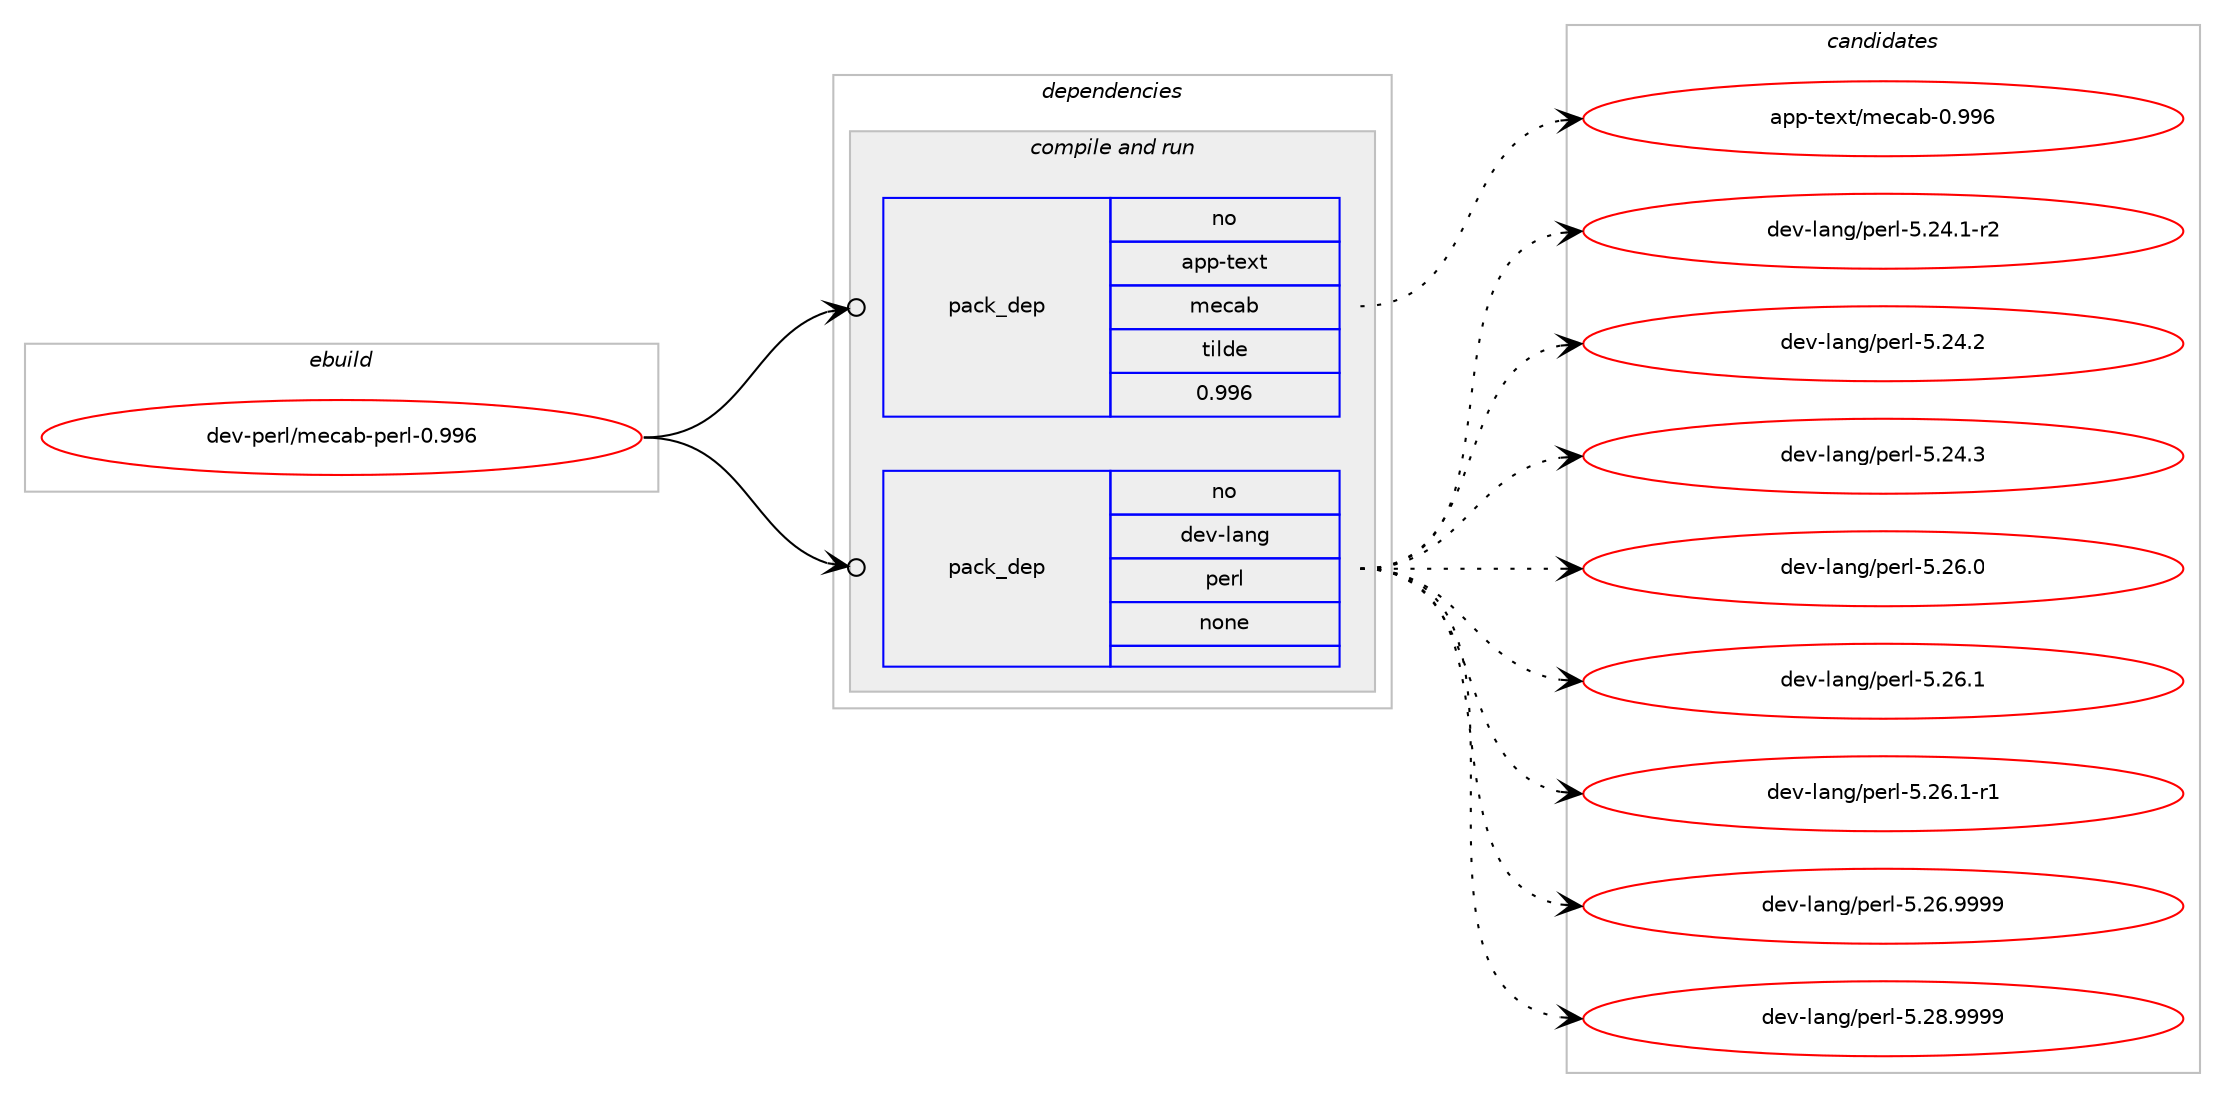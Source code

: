 digraph prolog {

# *************
# Graph options
# *************

newrank=true;
concentrate=true;
compound=true;
graph [rankdir=LR,fontname=Helvetica,fontsize=10,ranksep=1.5];#, ranksep=2.5, nodesep=0.2];
edge  [arrowhead=vee];
node  [fontname=Helvetica,fontsize=10];

# **********
# The ebuild
# **********

subgraph cluster_leftcol {
color=gray;
rank=same;
label=<<i>ebuild</i>>;
id [label="dev-perl/mecab-perl-0.996", color=red, width=4, href="../dev-perl/mecab-perl-0.996.svg"];
}

# ****************
# The dependencies
# ****************

subgraph cluster_midcol {
color=gray;
label=<<i>dependencies</i>>;
subgraph cluster_compile {
fillcolor="#eeeeee";
style=filled;
label=<<i>compile</i>>;
}
subgraph cluster_compileandrun {
fillcolor="#eeeeee";
style=filled;
label=<<i>compile and run</i>>;
subgraph pack109629 {
dependency141644 [label=<<TABLE BORDER="0" CELLBORDER="1" CELLSPACING="0" CELLPADDING="4" WIDTH="220"><TR><TD ROWSPAN="6" CELLPADDING="30">pack_dep</TD></TR><TR><TD WIDTH="110">no</TD></TR><TR><TD>app-text</TD></TR><TR><TD>mecab</TD></TR><TR><TD>tilde</TD></TR><TR><TD>0.996</TD></TR></TABLE>>, shape=none, color=blue];
}
id:e -> dependency141644:w [weight=20,style="solid",arrowhead="odotvee"];
subgraph pack109630 {
dependency141645 [label=<<TABLE BORDER="0" CELLBORDER="1" CELLSPACING="0" CELLPADDING="4" WIDTH="220"><TR><TD ROWSPAN="6" CELLPADDING="30">pack_dep</TD></TR><TR><TD WIDTH="110">no</TD></TR><TR><TD>dev-lang</TD></TR><TR><TD>perl</TD></TR><TR><TD>none</TD></TR><TR><TD></TD></TR></TABLE>>, shape=none, color=blue];
}
id:e -> dependency141645:w [weight=20,style="solid",arrowhead="odotvee"];
}
subgraph cluster_run {
fillcolor="#eeeeee";
style=filled;
label=<<i>run</i>>;
}
}

# **************
# The candidates
# **************

subgraph cluster_choices {
rank=same;
color=gray;
label=<<i>candidates</i>>;

subgraph choice109629 {
color=black;
nodesep=1;
choice971121124511610112011647109101999798454846575754 [label="app-text/mecab-0.996", color=red, width=4,href="../app-text/mecab-0.996.svg"];
dependency141644:e -> choice971121124511610112011647109101999798454846575754:w [style=dotted,weight="100"];
}
subgraph choice109630 {
color=black;
nodesep=1;
choice100101118451089711010347112101114108455346505246494511450 [label="dev-lang/perl-5.24.1-r2", color=red, width=4,href="../dev-lang/perl-5.24.1-r2.svg"];
choice10010111845108971101034711210111410845534650524650 [label="dev-lang/perl-5.24.2", color=red, width=4,href="../dev-lang/perl-5.24.2.svg"];
choice10010111845108971101034711210111410845534650524651 [label="dev-lang/perl-5.24.3", color=red, width=4,href="../dev-lang/perl-5.24.3.svg"];
choice10010111845108971101034711210111410845534650544648 [label="dev-lang/perl-5.26.0", color=red, width=4,href="../dev-lang/perl-5.26.0.svg"];
choice10010111845108971101034711210111410845534650544649 [label="dev-lang/perl-5.26.1", color=red, width=4,href="../dev-lang/perl-5.26.1.svg"];
choice100101118451089711010347112101114108455346505446494511449 [label="dev-lang/perl-5.26.1-r1", color=red, width=4,href="../dev-lang/perl-5.26.1-r1.svg"];
choice10010111845108971101034711210111410845534650544657575757 [label="dev-lang/perl-5.26.9999", color=red, width=4,href="../dev-lang/perl-5.26.9999.svg"];
choice10010111845108971101034711210111410845534650564657575757 [label="dev-lang/perl-5.28.9999", color=red, width=4,href="../dev-lang/perl-5.28.9999.svg"];
dependency141645:e -> choice100101118451089711010347112101114108455346505246494511450:w [style=dotted,weight="100"];
dependency141645:e -> choice10010111845108971101034711210111410845534650524650:w [style=dotted,weight="100"];
dependency141645:e -> choice10010111845108971101034711210111410845534650524651:w [style=dotted,weight="100"];
dependency141645:e -> choice10010111845108971101034711210111410845534650544648:w [style=dotted,weight="100"];
dependency141645:e -> choice10010111845108971101034711210111410845534650544649:w [style=dotted,weight="100"];
dependency141645:e -> choice100101118451089711010347112101114108455346505446494511449:w [style=dotted,weight="100"];
dependency141645:e -> choice10010111845108971101034711210111410845534650544657575757:w [style=dotted,weight="100"];
dependency141645:e -> choice10010111845108971101034711210111410845534650564657575757:w [style=dotted,weight="100"];
}
}

}
